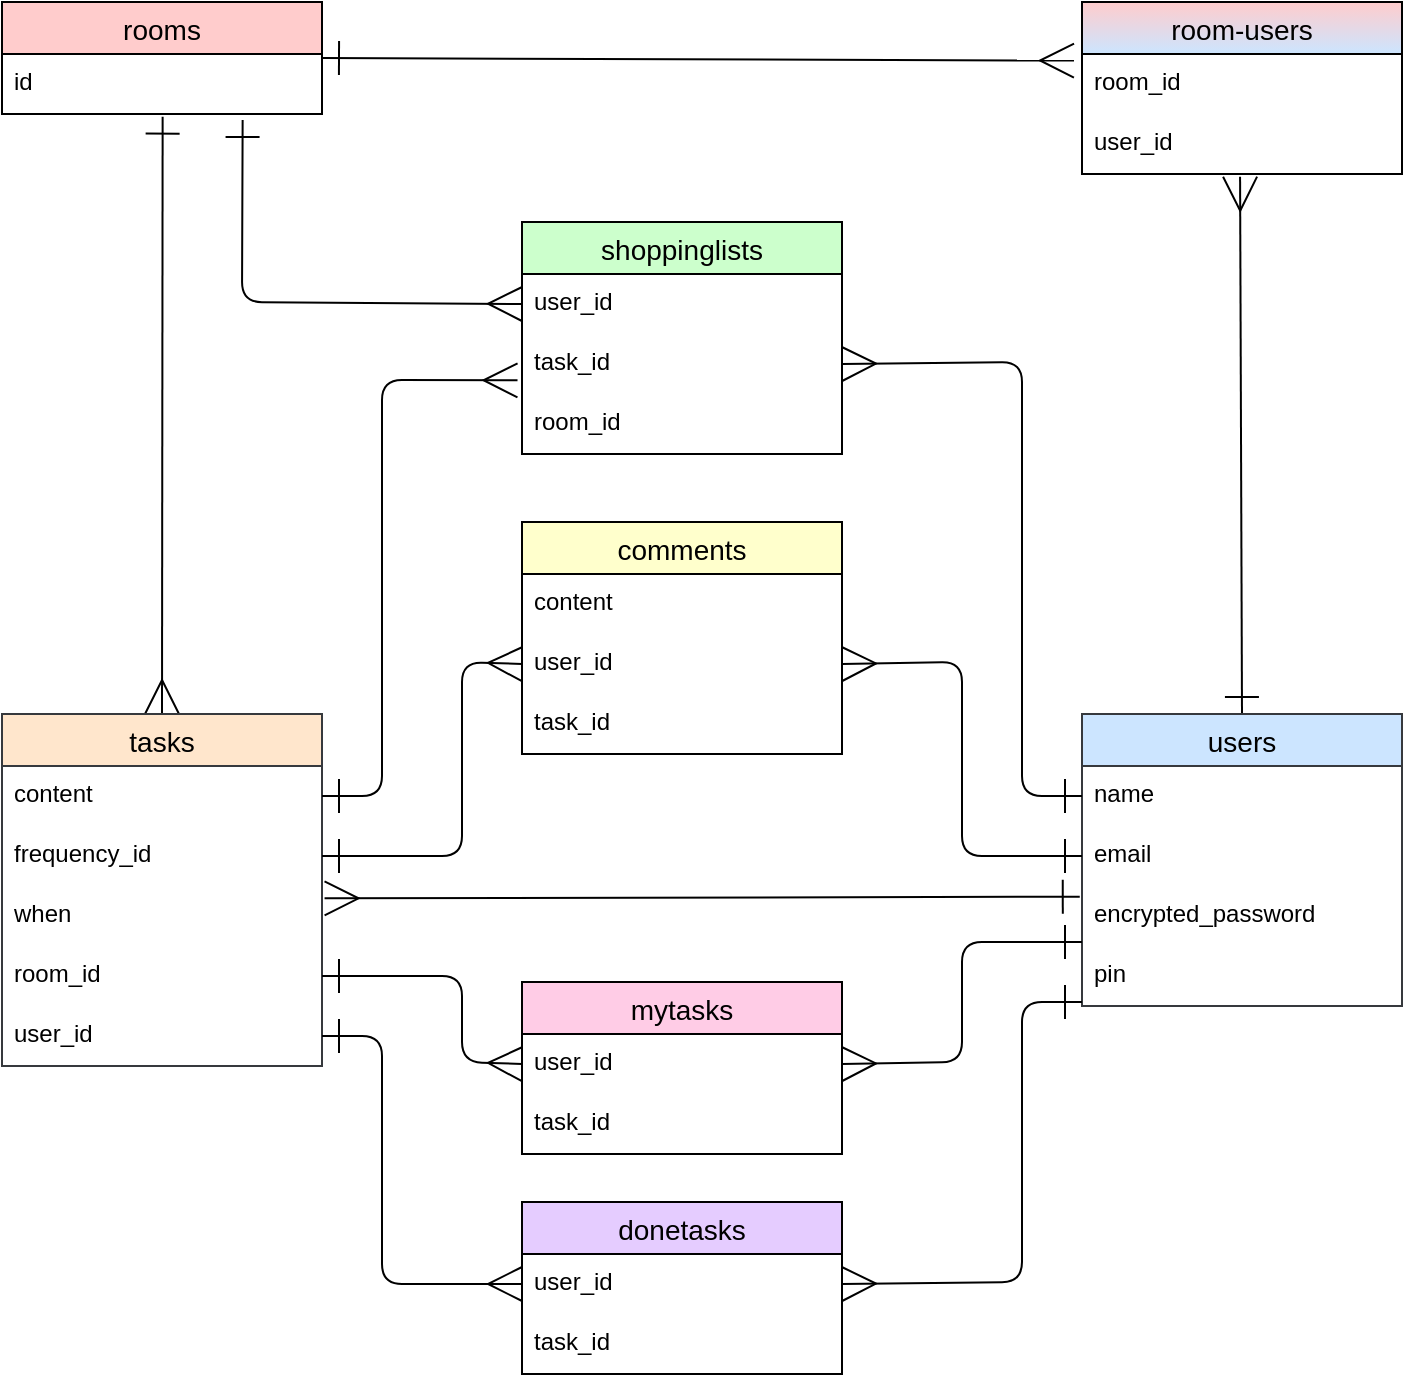<mxfile>
    <diagram id="KXBT9NQphDmfi_cZhbk1" name="ページ1">
        <mxGraphModel dx="558" dy="718" grid="1" gridSize="10" guides="1" tooltips="1" connect="1" arrows="1" fold="1" page="1" pageScale="1" pageWidth="827" pageHeight="1169" math="0" shadow="0">
            <root>
                <mxCell id="0"/>
                <mxCell id="1" parent="0"/>
                <mxCell id="82" style="edgeStyle=none;html=1;exitX=0.5;exitY=0;exitDx=0;exitDy=0;entryX=0.494;entryY=1.044;entryDx=0;entryDy=0;entryPerimeter=0;endSize=15;shadow=0;startSize=15;endArrow=ERmany;endFill=0;startArrow=ERone;startFill=0;" edge="1" parent="1" source="2" target="49">
                    <mxGeometry relative="1" as="geometry"/>
                </mxCell>
                <mxCell id="2" value="users" style="swimlane;fontStyle=0;childLayout=stackLayout;horizontal=1;startSize=26;horizontalStack=0;resizeParent=1;resizeParentMax=0;resizeLast=0;collapsible=1;marginBottom=0;align=center;fontSize=14;fillColor=#CCE5FF;strokeColor=#36393d;fontColor=#000000;" parent="1" vertex="1">
                    <mxGeometry x="640" y="396" width="160" height="146" as="geometry"/>
                </mxCell>
                <mxCell id="4" value="name" style="text;strokeColor=none;fillColor=none;spacingLeft=4;spacingRight=4;overflow=hidden;rotatable=0;points=[[0,0.5],[1,0.5]];portConstraint=eastwest;fontSize=12;" parent="2" vertex="1">
                    <mxGeometry y="26" width="160" height="30" as="geometry"/>
                </mxCell>
                <mxCell id="5" value="email" style="text;strokeColor=none;fillColor=none;spacingLeft=4;spacingRight=4;overflow=hidden;rotatable=0;points=[[0,0.5],[1,0.5]];portConstraint=eastwest;fontSize=12;" parent="2" vertex="1">
                    <mxGeometry y="56" width="160" height="30" as="geometry"/>
                </mxCell>
                <mxCell id="8" value="encrypted_password" style="text;strokeColor=none;fillColor=none;spacingLeft=4;spacingRight=4;overflow=hidden;rotatable=0;points=[[0,0.5],[1,0.5]];portConstraint=eastwest;fontSize=12;" parent="2" vertex="1">
                    <mxGeometry y="86" width="160" height="30" as="geometry"/>
                </mxCell>
                <mxCell id="24" value="pin" style="text;strokeColor=none;fillColor=none;spacingLeft=4;spacingRight=4;overflow=hidden;rotatable=0;points=[[0,0.5],[1,0.5]];portConstraint=eastwest;fontSize=12;" parent="2" vertex="1">
                    <mxGeometry y="116" width="160" height="30" as="geometry"/>
                </mxCell>
                <mxCell id="83" style="edgeStyle=none;html=1;exitX=0.5;exitY=0;exitDx=0;exitDy=0;entryX=0.502;entryY=1.044;entryDx=0;entryDy=0;entryPerimeter=0;endArrow=ERone;endFill=0;startArrow=ERmany;startFill=0;endSize=15;startSize=15;" edge="1" parent="1" source="9" target="63">
                    <mxGeometry relative="1" as="geometry"/>
                </mxCell>
                <mxCell id="9" value="tasks" style="swimlane;fontStyle=0;childLayout=stackLayout;horizontal=1;startSize=26;horizontalStack=0;resizeParent=1;resizeParentMax=0;resizeLast=0;collapsible=1;marginBottom=0;align=center;fontSize=14;fillColor=#FFE6CC;strokeColor=#36393d;fontColor=#000000;" parent="1" vertex="1">
                    <mxGeometry x="100" y="396" width="160" height="176" as="geometry"/>
                </mxCell>
                <mxCell id="11" value="content" style="text;strokeColor=none;fillColor=none;spacingLeft=4;spacingRight=4;overflow=hidden;rotatable=0;points=[[0,0.5],[1,0.5]];portConstraint=eastwest;fontSize=12;" parent="9" vertex="1">
                    <mxGeometry y="26" width="160" height="30" as="geometry"/>
                </mxCell>
                <mxCell id="13" value="frequency_id" style="text;strokeColor=none;fillColor=none;spacingLeft=4;spacingRight=4;overflow=hidden;rotatable=0;points=[[0,0.5],[1,0.5]];portConstraint=eastwest;fontSize=12;" parent="9" vertex="1">
                    <mxGeometry y="56" width="160" height="30" as="geometry"/>
                </mxCell>
                <mxCell id="14" value="when" style="text;strokeColor=none;fillColor=none;spacingLeft=4;spacingRight=4;overflow=hidden;rotatable=0;points=[[0,0.5],[1,0.5]];portConstraint=eastwest;fontSize=12;" parent="9" vertex="1">
                    <mxGeometry y="86" width="160" height="30" as="geometry"/>
                </mxCell>
                <mxCell id="51" value="room_id" style="text;strokeColor=none;fillColor=none;spacingLeft=4;spacingRight=4;overflow=hidden;rotatable=0;points=[[0,0.5],[1,0.5]];portConstraint=eastwest;fontSize=12;" vertex="1" parent="9">
                    <mxGeometry y="116" width="160" height="30" as="geometry"/>
                </mxCell>
                <mxCell id="12" value="user_id" style="text;strokeColor=none;fillColor=none;spacingLeft=4;spacingRight=4;overflow=hidden;rotatable=0;points=[[0,0.5],[1,0.5]];portConstraint=eastwest;fontSize=12;" parent="9" vertex="1">
                    <mxGeometry y="146" width="160" height="30" as="geometry"/>
                </mxCell>
                <mxCell id="15" value="comments" style="swimlane;fontStyle=0;childLayout=stackLayout;horizontal=1;startSize=26;horizontalStack=0;resizeParent=1;resizeParentMax=0;resizeLast=0;collapsible=1;marginBottom=0;align=center;fontSize=14;fillColor=#FFFFCC;fontColor=#000000;" parent="1" vertex="1">
                    <mxGeometry x="360" y="300" width="160" height="116" as="geometry"/>
                </mxCell>
                <mxCell id="17" value="content" style="text;strokeColor=none;fillColor=none;spacingLeft=4;spacingRight=4;overflow=hidden;rotatable=0;points=[[0,0.5],[1,0.5]];portConstraint=eastwest;fontSize=12;" parent="15" vertex="1">
                    <mxGeometry y="26" width="160" height="30" as="geometry"/>
                </mxCell>
                <mxCell id="19" value="user_id" style="text;strokeColor=none;fillColor=none;spacingLeft=4;spacingRight=4;overflow=hidden;rotatable=0;points=[[0,0.5],[1,0.5]];portConstraint=eastwest;fontSize=12;" parent="15" vertex="1">
                    <mxGeometry y="56" width="160" height="30" as="geometry"/>
                </mxCell>
                <mxCell id="18" value="task_id" style="text;strokeColor=none;fillColor=none;spacingLeft=4;spacingRight=4;overflow=hidden;rotatable=0;points=[[0,0.5],[1,0.5]];portConstraint=eastwest;fontSize=12;" parent="15" vertex="1">
                    <mxGeometry y="86" width="160" height="30" as="geometry"/>
                </mxCell>
                <mxCell id="65" style="edgeStyle=none;html=1;exitX=1;exitY=0.5;exitDx=0;exitDy=0;entryX=-0.025;entryY=0.11;entryDx=0;entryDy=0;entryPerimeter=0;startArrow=ERone;startFill=0;endArrow=ERmany;endFill=0;targetPerimeterSpacing=0;endSize=15;startSize=15;" edge="1" parent="1" source="20" target="48">
                    <mxGeometry relative="1" as="geometry"/>
                </mxCell>
                <mxCell id="20" value="rooms" style="swimlane;fontStyle=0;childLayout=stackLayout;horizontal=1;startSize=26;horizontalStack=0;resizeParent=1;resizeParentMax=0;resizeLast=0;collapsible=1;marginBottom=0;align=center;fontSize=14;fillColor=#FFCCCC;fontColor=#000000;" parent="1" vertex="1">
                    <mxGeometry x="100" y="40" width="160" height="56" as="geometry"/>
                </mxCell>
                <mxCell id="63" value="id" style="text;strokeColor=none;fillColor=none;spacingLeft=4;spacingRight=4;overflow=hidden;rotatable=0;points=[[0,0.5],[1,0.5]];portConstraint=eastwest;fontSize=12;" vertex="1" parent="20">
                    <mxGeometry y="26" width="160" height="30" as="geometry"/>
                </mxCell>
                <mxCell id="29" value="mytasks" style="swimlane;fontStyle=0;childLayout=stackLayout;horizontal=1;startSize=26;horizontalStack=0;resizeParent=1;resizeParentMax=0;resizeLast=0;collapsible=1;marginBottom=0;align=center;fontSize=14;fillColor=#FFCCE6;fontColor=#000000;" parent="1" vertex="1">
                    <mxGeometry x="360" y="530" width="160" height="86" as="geometry"/>
                </mxCell>
                <mxCell id="30" value="user_id" style="text;strokeColor=none;fillColor=none;spacingLeft=4;spacingRight=4;overflow=hidden;rotatable=0;points=[[0,0.5],[1,0.5]];portConstraint=eastwest;fontSize=12;" parent="29" vertex="1">
                    <mxGeometry y="26" width="160" height="30" as="geometry"/>
                </mxCell>
                <mxCell id="31" value="task_id" style="text;strokeColor=none;fillColor=none;spacingLeft=4;spacingRight=4;overflow=hidden;rotatable=0;points=[[0,0.5],[1,0.5]];portConstraint=eastwest;fontSize=12;" parent="29" vertex="1">
                    <mxGeometry y="56" width="160" height="30" as="geometry"/>
                </mxCell>
                <mxCell id="47" value="room-users" style="swimlane;fontStyle=0;childLayout=stackLayout;horizontal=1;startSize=26;horizontalStack=0;resizeParent=1;resizeParentMax=0;resizeLast=0;collapsible=1;marginBottom=0;align=center;fontSize=14;fillColor=#FFCCCC;gradientColor=#CCE5FF;fontColor=#000000;" vertex="1" parent="1">
                    <mxGeometry x="640" y="40" width="160" height="86" as="geometry"/>
                </mxCell>
                <mxCell id="48" value="room_id" style="text;strokeColor=none;fillColor=none;spacingLeft=4;spacingRight=4;overflow=hidden;rotatable=0;points=[[0,0.5],[1,0.5]];portConstraint=eastwest;fontSize=12;" vertex="1" parent="47">
                    <mxGeometry y="26" width="160" height="30" as="geometry"/>
                </mxCell>
                <mxCell id="49" value="user_id" style="text;strokeColor=none;fillColor=none;spacingLeft=4;spacingRight=4;overflow=hidden;rotatable=0;points=[[0,0.5],[1,0.5]];portConstraint=eastwest;fontSize=12;" vertex="1" parent="47">
                    <mxGeometry y="56" width="160" height="30" as="geometry"/>
                </mxCell>
                <mxCell id="52" value="donetasks" style="swimlane;fontStyle=0;childLayout=stackLayout;horizontal=1;startSize=26;horizontalStack=0;resizeParent=1;resizeParentMax=0;resizeLast=0;collapsible=1;marginBottom=0;align=center;fontSize=14;fillColor=#E5CCFF;fontColor=#000000;" vertex="1" parent="1">
                    <mxGeometry x="360" y="640" width="160" height="86" as="geometry"/>
                </mxCell>
                <mxCell id="53" value="user_id" style="text;strokeColor=none;fillColor=none;spacingLeft=4;spacingRight=4;overflow=hidden;rotatable=0;points=[[0,0.5],[1,0.5]];portConstraint=eastwest;fontSize=12;" vertex="1" parent="52">
                    <mxGeometry y="26" width="160" height="30" as="geometry"/>
                </mxCell>
                <mxCell id="54" value="task_id" style="text;strokeColor=none;fillColor=none;spacingLeft=4;spacingRight=4;overflow=hidden;rotatable=0;points=[[0,0.5],[1,0.5]];portConstraint=eastwest;fontSize=12;" vertex="1" parent="52">
                    <mxGeometry y="56" width="160" height="30" as="geometry"/>
                </mxCell>
                <mxCell id="56" value="shoppinglists" style="swimlane;fontStyle=0;childLayout=stackLayout;horizontal=1;startSize=26;horizontalStack=0;resizeParent=1;resizeParentMax=0;resizeLast=0;collapsible=1;marginBottom=0;align=center;fontSize=14;fillColor=#CCFFCC;fontColor=#000000;" vertex="1" parent="1">
                    <mxGeometry x="360" y="150" width="160" height="116" as="geometry"/>
                </mxCell>
                <mxCell id="57" value="user_id" style="text;strokeColor=none;fillColor=none;spacingLeft=4;spacingRight=4;overflow=hidden;rotatable=0;points=[[0,0.5],[1,0.5]];portConstraint=eastwest;fontSize=12;" vertex="1" parent="56">
                    <mxGeometry y="26" width="160" height="30" as="geometry"/>
                </mxCell>
                <mxCell id="58" value="task_id" style="text;strokeColor=none;fillColor=none;spacingLeft=4;spacingRight=4;overflow=hidden;rotatable=0;points=[[0,0.5],[1,0.5]];portConstraint=eastwest;fontSize=12;" vertex="1" parent="56">
                    <mxGeometry y="56" width="160" height="30" as="geometry"/>
                </mxCell>
                <mxCell id="64" value="room_id" style="text;strokeColor=none;fillColor=none;spacingLeft=4;spacingRight=4;overflow=hidden;rotatable=0;points=[[0,0.5],[1,0.5]];portConstraint=eastwest;fontSize=12;" vertex="1" parent="56">
                    <mxGeometry y="86" width="160" height="30" as="geometry"/>
                </mxCell>
                <mxCell id="70" style="edgeStyle=none;html=1;exitX=1.008;exitY=0.206;exitDx=0;exitDy=0;entryX=-0.007;entryY=0.178;entryDx=0;entryDy=0;entryPerimeter=0;exitPerimeter=0;startArrow=ERmany;startFill=0;endArrow=ERone;endFill=0;endSize=15;startSize=15;" edge="1" parent="1" source="14" target="8">
                    <mxGeometry relative="1" as="geometry">
                        <mxPoint x="270" y="492" as="sourcePoint"/>
                    </mxGeometry>
                </mxCell>
                <mxCell id="84" style="edgeStyle=none;html=1;exitX=0;exitY=0.5;exitDx=0;exitDy=0;entryX=0.752;entryY=1.1;entryDx=0;entryDy=0;entryPerimeter=0;endArrow=ERone;endFill=0;startArrow=ERmany;startFill=0;endSize=15;startSize=15;" edge="1" parent="1" source="57" target="63">
                    <mxGeometry relative="1" as="geometry">
                        <mxPoint x="230" y="160" as="targetPoint"/>
                        <Array as="points">
                            <mxPoint x="220" y="190"/>
                        </Array>
                    </mxGeometry>
                </mxCell>
                <mxCell id="85" style="edgeStyle=none;html=1;exitX=1;exitY=0.5;exitDx=0;exitDy=0;entryX=-0.014;entryY=0.772;entryDx=0;entryDy=0;entryPerimeter=0;startArrow=ERone;startFill=0;endArrow=ERmany;endFill=0;endSize=15;startSize=15;" edge="1" parent="1" source="11" target="58">
                    <mxGeometry relative="1" as="geometry">
                        <Array as="points">
                            <mxPoint x="290" y="437"/>
                            <mxPoint x="290" y="229"/>
                        </Array>
                    </mxGeometry>
                </mxCell>
                <mxCell id="86" style="edgeStyle=none;html=1;exitX=1;exitY=0.5;exitDx=0;exitDy=0;entryX=0;entryY=0.5;entryDx=0;entryDy=0;startArrow=ERone;startFill=0;endArrow=ERmany;endFill=0;endSize=15;startSize=15;" edge="1" parent="1" source="13" target="19">
                    <mxGeometry relative="1" as="geometry">
                        <Array as="points">
                            <mxPoint x="330" y="467"/>
                            <mxPoint x="330" y="370"/>
                        </Array>
                    </mxGeometry>
                </mxCell>
                <mxCell id="87" style="edgeStyle=none;html=1;exitX=1;exitY=0.5;exitDx=0;exitDy=0;entryX=0;entryY=0.5;entryDx=0;entryDy=0;endArrow=ERmany;endFill=0;startArrow=ERone;startFill=0;endSize=15;startSize=15;" edge="1" parent="1" source="12" target="53">
                    <mxGeometry relative="1" as="geometry">
                        <Array as="points">
                            <mxPoint x="290" y="557"/>
                            <mxPoint x="290" y="681"/>
                        </Array>
                    </mxGeometry>
                </mxCell>
                <mxCell id="88" style="edgeStyle=none;html=1;exitX=1;exitY=0.5;exitDx=0;exitDy=0;entryX=0;entryY=0.5;entryDx=0;entryDy=0;startArrow=ERone;startFill=0;endArrow=ERmany;endFill=0;endSize=15;startSize=15;" edge="1" parent="1" source="51" target="30">
                    <mxGeometry relative="1" as="geometry">
                        <Array as="points">
                            <mxPoint x="330" y="527"/>
                            <mxPoint x="330" y="570"/>
                        </Array>
                    </mxGeometry>
                </mxCell>
                <mxCell id="89" style="edgeStyle=none;html=1;exitX=0;exitY=0.5;exitDx=0;exitDy=0;entryX=1;entryY=0.5;entryDx=0;entryDy=0;endArrow=ERmany;endFill=0;startArrow=ERone;startFill=0;endSize=15;startSize=15;" edge="1" parent="1" source="4" target="58">
                    <mxGeometry relative="1" as="geometry">
                        <Array as="points">
                            <mxPoint x="610" y="437"/>
                            <mxPoint x="610" y="220"/>
                        </Array>
                    </mxGeometry>
                </mxCell>
                <mxCell id="90" style="edgeStyle=none;html=1;exitX=0;exitY=0.5;exitDx=0;exitDy=0;entryX=1;entryY=0.5;entryDx=0;entryDy=0;startArrow=ERone;startFill=0;endArrow=ERmany;endFill=0;endSize=15;startSize=15;" edge="1" parent="1" source="5" target="19">
                    <mxGeometry relative="1" as="geometry">
                        <Array as="points">
                            <mxPoint x="580" y="467"/>
                            <mxPoint x="580" y="370"/>
                        </Array>
                    </mxGeometry>
                </mxCell>
                <mxCell id="91" style="edgeStyle=none;html=1;exitX=1;exitY=0.5;exitDx=0;exitDy=0;startArrow=ERmany;startFill=0;endArrow=ERone;endFill=0;endSize=15;startSize=15;" edge="1" parent="1" source="53">
                    <mxGeometry relative="1" as="geometry">
                        <mxPoint x="640" y="540" as="targetPoint"/>
                        <Array as="points">
                            <mxPoint x="610" y="680"/>
                            <mxPoint x="610" y="540"/>
                        </Array>
                    </mxGeometry>
                </mxCell>
                <mxCell id="92" style="edgeStyle=none;html=1;exitX=1;exitY=0.5;exitDx=0;exitDy=0;entryX=0;entryY=-0.067;entryDx=0;entryDy=0;entryPerimeter=0;startArrow=ERmany;startFill=0;endArrow=ERone;endFill=0;endSize=15;startSize=15;" edge="1" parent="1" source="30" target="24">
                    <mxGeometry relative="1" as="geometry">
                        <Array as="points">
                            <mxPoint x="580" y="570"/>
                            <mxPoint x="580" y="510"/>
                        </Array>
                    </mxGeometry>
                </mxCell>
            </root>
        </mxGraphModel>
    </diagram>
</mxfile>